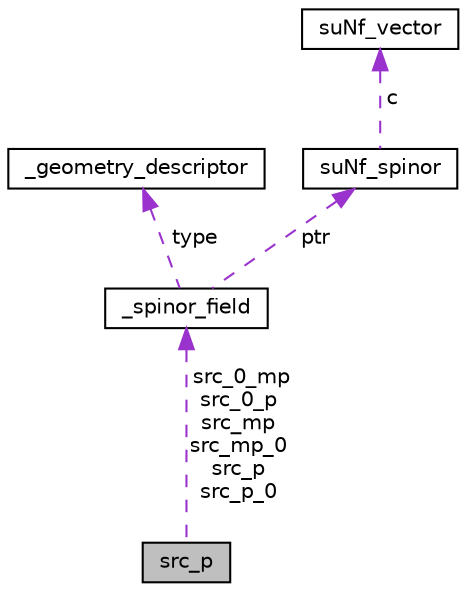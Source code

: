digraph "src_p"
{
 // LATEX_PDF_SIZE
  edge [fontname="Helvetica",fontsize="10",labelfontname="Helvetica",labelfontsize="10"];
  node [fontname="Helvetica",fontsize="10",shape=record];
  Node1 [label="src_p",height=0.2,width=0.4,color="black", fillcolor="grey75", style="filled", fontcolor="black",tooltip="Propagator sources with momentum p."];
  Node2 -> Node1 [dir="back",color="darkorchid3",fontsize="10",style="dashed",label=" src_0_mp\nsrc_0_p\nsrc_mp\nsrc_mp_0\nsrc_p\nsrc_p_0" ];
  Node2 [label="_spinor_field",height=0.2,width=0.4,color="black", fillcolor="white", style="filled",URL="$d3/d33/struct__spinor__field.html",tooltip=" "];
  Node3 -> Node2 [dir="back",color="darkorchid3",fontsize="10",style="dashed",label=" type" ];
  Node3 [label="_geometry_descriptor",height=0.2,width=0.4,color="black", fillcolor="white", style="filled",URL="$db/d43/struct__geometry__descriptor.html",tooltip=" "];
  Node4 -> Node2 [dir="back",color="darkorchid3",fontsize="10",style="dashed",label=" ptr" ];
  Node4 [label="suNf_spinor",height=0.2,width=0.4,color="black", fillcolor="white", style="filled",URL="$d8/dd1/structsuNf__spinor.html",tooltip=" "];
  Node5 -> Node4 [dir="back",color="darkorchid3",fontsize="10",style="dashed",label=" c" ];
  Node5 [label="suNf_vector",height=0.2,width=0.4,color="black", fillcolor="white", style="filled",URL="$de/d49/structsuNf__vector.html",tooltip=" "];
}
